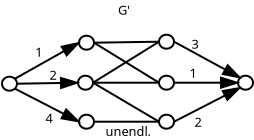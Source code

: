 <?xml version="1.0" encoding="UTF-8"?>
<dia:diagram xmlns:dia="http://www.lysator.liu.se/~alla/dia/">
  <dia:layer name="Hintergrund" visible="true">
    <dia:object type="Standard - Ellipse" version="0" id="O0">
      <dia:attribute name="obj_pos">
        <dia:point val="4.15,4.2"/>
      </dia:attribute>
      <dia:attribute name="obj_bb">
        <dia:rectangle val="4.1,4.15;4.95,4.95"/>
      </dia:attribute>
      <dia:attribute name="elem_corner">
        <dia:point val="4.15,4.2"/>
      </dia:attribute>
      <dia:attribute name="elem_width">
        <dia:real val="0.75"/>
      </dia:attribute>
      <dia:attribute name="elem_height">
        <dia:real val="0.7"/>
      </dia:attribute>
    </dia:object>
    <dia:object type="Standard - Ellipse" version="0" id="O1">
      <dia:attribute name="obj_pos">
        <dia:point val="4.1,6.2"/>
      </dia:attribute>
      <dia:attribute name="obj_bb">
        <dia:rectangle val="4.05,6.15;4.9,6.95"/>
      </dia:attribute>
      <dia:attribute name="elem_corner">
        <dia:point val="4.1,6.2"/>
      </dia:attribute>
      <dia:attribute name="elem_width">
        <dia:real val="0.75"/>
      </dia:attribute>
      <dia:attribute name="elem_height">
        <dia:real val="0.7"/>
      </dia:attribute>
    </dia:object>
    <dia:object type="Standard - Ellipse" version="0" id="O2">
      <dia:attribute name="obj_pos">
        <dia:point val="4.15,8.15"/>
      </dia:attribute>
      <dia:attribute name="obj_bb">
        <dia:rectangle val="4.1,8.1;4.95,8.9"/>
      </dia:attribute>
      <dia:attribute name="elem_corner">
        <dia:point val="4.15,8.15"/>
      </dia:attribute>
      <dia:attribute name="elem_width">
        <dia:real val="0.75"/>
      </dia:attribute>
      <dia:attribute name="elem_height">
        <dia:real val="0.7"/>
      </dia:attribute>
    </dia:object>
    <dia:object type="Standard - Ellipse" version="0" id="O3">
      <dia:attribute name="obj_pos">
        <dia:point val="8.15,4.15"/>
      </dia:attribute>
      <dia:attribute name="obj_bb">
        <dia:rectangle val="8.1,4.1;8.95,4.9"/>
      </dia:attribute>
      <dia:attribute name="elem_corner">
        <dia:point val="8.15,4.15"/>
      </dia:attribute>
      <dia:attribute name="elem_width">
        <dia:real val="0.75"/>
      </dia:attribute>
      <dia:attribute name="elem_height">
        <dia:real val="0.7"/>
      </dia:attribute>
    </dia:object>
    <dia:object type="Standard - Ellipse" version="0" id="O4">
      <dia:attribute name="obj_pos">
        <dia:point val="8.15,6.2"/>
      </dia:attribute>
      <dia:attribute name="obj_bb">
        <dia:rectangle val="8.1,6.15;8.95,6.95"/>
      </dia:attribute>
      <dia:attribute name="elem_corner">
        <dia:point val="8.15,6.2"/>
      </dia:attribute>
      <dia:attribute name="elem_width">
        <dia:real val="0.75"/>
      </dia:attribute>
      <dia:attribute name="elem_height">
        <dia:real val="0.7"/>
      </dia:attribute>
    </dia:object>
    <dia:object type="Standard - Ellipse" version="0" id="O5">
      <dia:attribute name="obj_pos">
        <dia:point val="8.15,8.15"/>
      </dia:attribute>
      <dia:attribute name="obj_bb">
        <dia:rectangle val="8.1,8.1;8.95,8.9"/>
      </dia:attribute>
      <dia:attribute name="elem_corner">
        <dia:point val="8.15,8.15"/>
      </dia:attribute>
      <dia:attribute name="elem_width">
        <dia:real val="0.75"/>
      </dia:attribute>
      <dia:attribute name="elem_height">
        <dia:real val="0.7"/>
      </dia:attribute>
    </dia:object>
    <dia:object type="Standard - Line" version="0" id="O6">
      <dia:attribute name="obj_pos">
        <dia:point val="4.9,4.55"/>
      </dia:attribute>
      <dia:attribute name="obj_bb">
        <dia:rectangle val="4.849,4.449;8.201,4.601"/>
      </dia:attribute>
      <dia:attribute name="conn_endpoints">
        <dia:point val="4.9,4.55"/>
        <dia:point val="8.15,4.5"/>
      </dia:attribute>
      <dia:attribute name="numcp">
        <dia:int val="1"/>
      </dia:attribute>
      <dia:connections>
        <dia:connection handle="0" to="O0" connection="4"/>
        <dia:connection handle="1" to="O3" connection="3"/>
      </dia:connections>
    </dia:object>
    <dia:object type="Standard - Line" version="0" id="O7">
      <dia:attribute name="obj_pos">
        <dia:point val="4.85,6.55"/>
      </dia:attribute>
      <dia:attribute name="obj_bb">
        <dia:rectangle val="4.8,6.5;8.2,6.6"/>
      </dia:attribute>
      <dia:attribute name="conn_endpoints">
        <dia:point val="4.85,6.55"/>
        <dia:point val="8.15,6.55"/>
      </dia:attribute>
      <dia:attribute name="numcp">
        <dia:int val="1"/>
      </dia:attribute>
      <dia:connections>
        <dia:connection handle="0" to="O1" connection="4"/>
        <dia:connection handle="1" to="O4" connection="3"/>
      </dia:connections>
    </dia:object>
    <dia:object type="Standard - Line" version="0" id="O8">
      <dia:attribute name="obj_pos">
        <dia:point val="4.9,8.5"/>
      </dia:attribute>
      <dia:attribute name="obj_bb">
        <dia:rectangle val="4.85,8.45;8.2,8.55"/>
      </dia:attribute>
      <dia:attribute name="conn_endpoints">
        <dia:point val="4.9,8.5"/>
        <dia:point val="8.15,8.5"/>
      </dia:attribute>
      <dia:attribute name="numcp">
        <dia:int val="1"/>
      </dia:attribute>
      <dia:connections>
        <dia:connection handle="0" to="O2" connection="4"/>
        <dia:connection handle="1" to="O5" connection="3"/>
      </dia:connections>
    </dia:object>
    <dia:object type="Standard - Line" version="0" id="O9">
      <dia:attribute name="obj_pos">
        <dia:point val="4.85,6.55"/>
      </dia:attribute>
      <dia:attribute name="obj_bb">
        <dia:rectangle val="4.782,6.482;8.218,8.568"/>
      </dia:attribute>
      <dia:attribute name="conn_endpoints">
        <dia:point val="4.85,6.55"/>
        <dia:point val="8.15,8.5"/>
      </dia:attribute>
      <dia:attribute name="numcp">
        <dia:int val="1"/>
      </dia:attribute>
      <dia:connections>
        <dia:connection handle="0" to="O1" connection="4"/>
        <dia:connection handle="1" to="O5" connection="3"/>
      </dia:connections>
    </dia:object>
    <dia:object type="Standard - Line" version="0" id="O10">
      <dia:attribute name="obj_pos">
        <dia:point val="4.85,6.55"/>
      </dia:attribute>
      <dia:attribute name="obj_bb">
        <dia:rectangle val="4.781,4.431;8.219,6.619"/>
      </dia:attribute>
      <dia:attribute name="conn_endpoints">
        <dia:point val="4.85,6.55"/>
        <dia:point val="8.15,4.5"/>
      </dia:attribute>
      <dia:attribute name="numcp">
        <dia:int val="1"/>
      </dia:attribute>
      <dia:connections>
        <dia:connection handle="0" to="O1" connection="4"/>
        <dia:connection handle="1" to="O3" connection="3"/>
      </dia:connections>
    </dia:object>
    <dia:object type="Standard - Line" version="0" id="O11">
      <dia:attribute name="obj_pos">
        <dia:point val="4.9,4.55"/>
      </dia:attribute>
      <dia:attribute name="obj_bb">
        <dia:rectangle val="4.831,4.481;8.219,6.619"/>
      </dia:attribute>
      <dia:attribute name="conn_endpoints">
        <dia:point val="4.9,4.55"/>
        <dia:point val="8.15,6.55"/>
      </dia:attribute>
      <dia:attribute name="numcp">
        <dia:int val="1"/>
      </dia:attribute>
      <dia:connections>
        <dia:connection handle="0" to="O0" connection="4"/>
        <dia:connection handle="1" to="O4" connection="3"/>
      </dia:connections>
    </dia:object>
    <dia:object type="Standard - Text" version="0" id="O12">
      <dia:attribute name="obj_pos">
        <dia:point val="2.15,5.25"/>
      </dia:attribute>
      <dia:attribute name="obj_bb">
        <dia:rectangle val="1.994,4.587;2.256,5.537"/>
      </dia:attribute>
      <dia:attribute name="text">
        <dia:composite type="text">
          <dia:attribute name="string">
            <dia:string>#1#</dia:string>
          </dia:attribute>
          <dia:attribute name="font">
            <dia:font name="Helvetica"/>
          </dia:attribute>
          <dia:attribute name="height">
            <dia:real val="0.8"/>
          </dia:attribute>
          <dia:attribute name="pos">
            <dia:point val="2.15,5.25"/>
          </dia:attribute>
          <dia:attribute name="color">
            <dia:color val="#000000"/>
          </dia:attribute>
          <dia:attribute name="alignment">
            <dia:enum val="1"/>
          </dia:attribute>
        </dia:composite>
      </dia:attribute>
    </dia:object>
    <dia:object type="Standard - Text" version="0" id="O13">
      <dia:attribute name="obj_pos">
        <dia:point val="2.85,6.4"/>
      </dia:attribute>
      <dia:attribute name="obj_bb">
        <dia:rectangle val="2.606,5.737;3.044,6.687"/>
      </dia:attribute>
      <dia:attribute name="text">
        <dia:composite type="text">
          <dia:attribute name="string">
            <dia:string>#2#</dia:string>
          </dia:attribute>
          <dia:attribute name="font">
            <dia:font name="Helvetica"/>
          </dia:attribute>
          <dia:attribute name="height">
            <dia:real val="0.8"/>
          </dia:attribute>
          <dia:attribute name="pos">
            <dia:point val="2.85,6.4"/>
          </dia:attribute>
          <dia:attribute name="color">
            <dia:color val="#000000"/>
          </dia:attribute>
          <dia:attribute name="alignment">
            <dia:enum val="1"/>
          </dia:attribute>
        </dia:composite>
      </dia:attribute>
    </dia:object>
    <dia:object type="Standard - Text" version="0" id="O14">
      <dia:attribute name="obj_pos">
        <dia:point val="2.65,8.55"/>
      </dia:attribute>
      <dia:attribute name="obj_bb">
        <dia:rectangle val="2.406,7.887;2.844,8.837"/>
      </dia:attribute>
      <dia:attribute name="text">
        <dia:composite type="text">
          <dia:attribute name="string">
            <dia:string>#4#</dia:string>
          </dia:attribute>
          <dia:attribute name="font">
            <dia:font name="Helvetica"/>
          </dia:attribute>
          <dia:attribute name="height">
            <dia:real val="0.8"/>
          </dia:attribute>
          <dia:attribute name="pos">
            <dia:point val="2.65,8.55"/>
          </dia:attribute>
          <dia:attribute name="color">
            <dia:color val="#000000"/>
          </dia:attribute>
          <dia:attribute name="alignment">
            <dia:enum val="1"/>
          </dia:attribute>
        </dia:composite>
      </dia:attribute>
    </dia:object>
    <dia:object type="Standard - Text" version="0" id="O15">
      <dia:attribute name="obj_pos">
        <dia:point val="9.95,4.85"/>
      </dia:attribute>
      <dia:attribute name="obj_bb">
        <dia:rectangle val="9.706,4.187;10.144,5.137"/>
      </dia:attribute>
      <dia:attribute name="text">
        <dia:composite type="text">
          <dia:attribute name="string">
            <dia:string>#3#</dia:string>
          </dia:attribute>
          <dia:attribute name="font">
            <dia:font name="Helvetica"/>
          </dia:attribute>
          <dia:attribute name="height">
            <dia:real val="0.8"/>
          </dia:attribute>
          <dia:attribute name="pos">
            <dia:point val="9.95,4.85"/>
          </dia:attribute>
          <dia:attribute name="color">
            <dia:color val="#000000"/>
          </dia:attribute>
          <dia:attribute name="alignment">
            <dia:enum val="1"/>
          </dia:attribute>
        </dia:composite>
      </dia:attribute>
    </dia:object>
    <dia:object type="Standard - Text" version="0" id="O16">
      <dia:attribute name="obj_pos">
        <dia:point val="9.85,6.3"/>
      </dia:attribute>
      <dia:attribute name="obj_bb">
        <dia:rectangle val="9.694,5.637;9.956,6.587"/>
      </dia:attribute>
      <dia:attribute name="text">
        <dia:composite type="text">
          <dia:attribute name="string">
            <dia:string>#1#</dia:string>
          </dia:attribute>
          <dia:attribute name="font">
            <dia:font name="Helvetica"/>
          </dia:attribute>
          <dia:attribute name="height">
            <dia:real val="0.8"/>
          </dia:attribute>
          <dia:attribute name="pos">
            <dia:point val="9.85,6.3"/>
          </dia:attribute>
          <dia:attribute name="color">
            <dia:color val="#000000"/>
          </dia:attribute>
          <dia:attribute name="alignment">
            <dia:enum val="1"/>
          </dia:attribute>
        </dia:composite>
      </dia:attribute>
    </dia:object>
    <dia:object type="Standard - Text" version="0" id="O17">
      <dia:attribute name="obj_pos">
        <dia:point val="10.1,8.75"/>
      </dia:attribute>
      <dia:attribute name="obj_bb">
        <dia:rectangle val="9.906,8.087;10.344,9.037"/>
      </dia:attribute>
      <dia:attribute name="text">
        <dia:composite type="text">
          <dia:attribute name="string">
            <dia:string>#2#</dia:string>
          </dia:attribute>
          <dia:attribute name="font">
            <dia:font name="Helvetica"/>
          </dia:attribute>
          <dia:attribute name="height">
            <dia:real val="0.8"/>
          </dia:attribute>
          <dia:attribute name="pos">
            <dia:point val="10.1,8.75"/>
          </dia:attribute>
          <dia:attribute name="color">
            <dia:color val="#000000"/>
          </dia:attribute>
          <dia:attribute name="alignment">
            <dia:enum val="1"/>
          </dia:attribute>
        </dia:composite>
      </dia:attribute>
    </dia:object>
    <dia:object type="Standard - Text" version="0" id="O18">
      <dia:attribute name="obj_pos">
        <dia:point val="6.4,3.15"/>
      </dia:attribute>
      <dia:attribute name="obj_bb">
        <dia:rectangle val="6.013,2.487;6.837,3.437"/>
      </dia:attribute>
      <dia:attribute name="text">
        <dia:composite type="text">
          <dia:attribute name="string">
            <dia:string>#G'#</dia:string>
          </dia:attribute>
          <dia:attribute name="font">
            <dia:font name="Helvetica"/>
          </dia:attribute>
          <dia:attribute name="height">
            <dia:real val="0.8"/>
          </dia:attribute>
          <dia:attribute name="pos">
            <dia:point val="6.4,3.15"/>
          </dia:attribute>
          <dia:attribute name="color">
            <dia:color val="#000000"/>
          </dia:attribute>
          <dia:attribute name="alignment">
            <dia:enum val="1"/>
          </dia:attribute>
        </dia:composite>
      </dia:attribute>
    </dia:object>
    <dia:object type="Standard - Text" version="0" id="O19">
      <dia:attribute name="obj_pos">
        <dia:point val="10.1,9.95"/>
      </dia:attribute>
      <dia:attribute name="obj_bb">
        <dia:rectangle val="10.05,9.287;10.1,10.237"/>
      </dia:attribute>
      <dia:attribute name="text">
        <dia:composite type="text">
          <dia:attribute name="string">
            <dia:string>##</dia:string>
          </dia:attribute>
          <dia:attribute name="font">
            <dia:font name="Helvetica"/>
          </dia:attribute>
          <dia:attribute name="height">
            <dia:real val="0.8"/>
          </dia:attribute>
          <dia:attribute name="pos">
            <dia:point val="10.1,9.95"/>
          </dia:attribute>
          <dia:attribute name="color">
            <dia:color val="#000000"/>
          </dia:attribute>
          <dia:attribute name="alignment">
            <dia:enum val="1"/>
          </dia:attribute>
        </dia:composite>
      </dia:attribute>
    </dia:object>
    <dia:object type="Standard - Text" version="0" id="O20">
      <dia:attribute name="obj_pos">
        <dia:point val="6.594,9.213"/>
      </dia:attribute>
      <dia:attribute name="obj_bb">
        <dia:rectangle val="5.238,8.55;7.999,9.5"/>
      </dia:attribute>
      <dia:attribute name="text">
        <dia:composite type="text">
          <dia:attribute name="string">
            <dia:string>#unendl.#</dia:string>
          </dia:attribute>
          <dia:attribute name="font">
            <dia:font name="Helvetica"/>
          </dia:attribute>
          <dia:attribute name="height">
            <dia:real val="0.8"/>
          </dia:attribute>
          <dia:attribute name="pos">
            <dia:point val="6.594,9.213"/>
          </dia:attribute>
          <dia:attribute name="color">
            <dia:color val="#000000"/>
          </dia:attribute>
          <dia:attribute name="alignment">
            <dia:enum val="1"/>
          </dia:attribute>
        </dia:composite>
      </dia:attribute>
    </dia:object>
    <dia:object type="Standard - Ellipse" version="0" id="O21">
      <dia:attribute name="obj_pos">
        <dia:point val="0.3,6.25"/>
      </dia:attribute>
      <dia:attribute name="obj_bb">
        <dia:rectangle val="0.25,6.2;1.1,7"/>
      </dia:attribute>
      <dia:attribute name="elem_corner">
        <dia:point val="0.3,6.25"/>
      </dia:attribute>
      <dia:attribute name="elem_width">
        <dia:real val="0.75"/>
      </dia:attribute>
      <dia:attribute name="elem_height">
        <dia:real val="0.7"/>
      </dia:attribute>
    </dia:object>
    <dia:object type="Standard - Ellipse" version="0" id="O22">
      <dia:attribute name="obj_pos">
        <dia:point val="12.1,6.2"/>
      </dia:attribute>
      <dia:attribute name="obj_bb">
        <dia:rectangle val="12.05,6.15;12.9,6.95"/>
      </dia:attribute>
      <dia:attribute name="elem_corner">
        <dia:point val="12.1,6.2"/>
      </dia:attribute>
      <dia:attribute name="elem_width">
        <dia:real val="0.75"/>
      </dia:attribute>
      <dia:attribute name="elem_height">
        <dia:real val="0.7"/>
      </dia:attribute>
    </dia:object>
    <dia:object type="UML - Message" version="0" id="O23">
      <dia:attribute name="obj_pos">
        <dia:point val="0.94,6.353"/>
      </dia:attribute>
      <dia:attribute name="obj_bb">
        <dia:rectangle val="0.872,4.177;4.389,6.421"/>
      </dia:attribute>
      <dia:attribute name="conn_endpoints">
        <dia:point val="0.94,6.353"/>
        <dia:point val="4.15,4.55"/>
      </dia:attribute>
      <dia:attribute name="text">
        <dia:string>##</dia:string>
      </dia:attribute>
      <dia:attribute name="type">
        <dia:enum val="0"/>
      </dia:attribute>
      <dia:attribute name="text_pos">
        <dia:point val="2.545,5.451"/>
      </dia:attribute>
      <dia:connections>
        <dia:connection handle="0" to="O21" connection="2"/>
        <dia:connection handle="1" to="O0" connection="3"/>
      </dia:connections>
    </dia:object>
    <dia:object type="UML - Message" version="0" id="O24">
      <dia:attribute name="obj_pos">
        <dia:point val="1.05,6.6"/>
      </dia:attribute>
      <dia:attribute name="obj_bb">
        <dia:rectangle val="0.999,5.962;4.157,6.951"/>
      </dia:attribute>
      <dia:attribute name="conn_endpoints">
        <dia:point val="1.05,6.6"/>
        <dia:point val="4.1,6.55"/>
      </dia:attribute>
      <dia:attribute name="text">
        <dia:string>##</dia:string>
      </dia:attribute>
      <dia:attribute name="type">
        <dia:enum val="0"/>
      </dia:attribute>
      <dia:attribute name="text_pos">
        <dia:point val="2.575,6.575"/>
      </dia:attribute>
      <dia:connections>
        <dia:connection handle="0" to="O21" connection="4"/>
        <dia:connection handle="1" to="O1" connection="3"/>
      </dia:connections>
    </dia:object>
    <dia:object type="UML - Message" version="0" id="O25">
      <dia:attribute name="obj_pos">
        <dia:point val="0.94,6.847"/>
      </dia:attribute>
      <dia:attribute name="obj_bb">
        <dia:rectangle val="0.873,6.78;4.378,8.879"/>
      </dia:attribute>
      <dia:attribute name="conn_endpoints">
        <dia:point val="0.94,6.847"/>
        <dia:point val="4.15,8.5"/>
      </dia:attribute>
      <dia:attribute name="text">
        <dia:string>##</dia:string>
      </dia:attribute>
      <dia:attribute name="type">
        <dia:enum val="0"/>
      </dia:attribute>
      <dia:attribute name="text_pos">
        <dia:point val="2.545,7.674"/>
      </dia:attribute>
      <dia:connections>
        <dia:connection handle="0" to="O21" connection="7"/>
        <dia:connection handle="1" to="O2" connection="3"/>
      </dia:connections>
    </dia:object>
    <dia:object type="UML - Message" version="0" id="O26">
      <dia:attribute name="obj_pos">
        <dia:point val="8.9,4.5"/>
      </dia:attribute>
      <dia:attribute name="obj_bb">
        <dia:rectangle val="8.832,4.432;12.445,6.678"/>
      </dia:attribute>
      <dia:attribute name="conn_endpoints">
        <dia:point val="8.9,4.5"/>
        <dia:point val="12.21,6.303"/>
      </dia:attribute>
      <dia:attribute name="text">
        <dia:string>##</dia:string>
      </dia:attribute>
      <dia:attribute name="type">
        <dia:enum val="0"/>
      </dia:attribute>
      <dia:attribute name="text_pos">
        <dia:point val="10.555,5.401"/>
      </dia:attribute>
      <dia:connections>
        <dia:connection handle="0" to="O3" connection="4"/>
        <dia:connection handle="1" to="O22" connection="0"/>
      </dia:connections>
    </dia:object>
    <dia:object type="UML - Message" version="0" id="O27">
      <dia:attribute name="obj_pos">
        <dia:point val="8.9,6.55"/>
      </dia:attribute>
      <dia:attribute name="obj_bb">
        <dia:rectangle val="8.85,5.937;12.15,6.95"/>
      </dia:attribute>
      <dia:attribute name="conn_endpoints">
        <dia:point val="8.9,6.55"/>
        <dia:point val="12.1,6.55"/>
      </dia:attribute>
      <dia:attribute name="text">
        <dia:string>##</dia:string>
      </dia:attribute>
      <dia:attribute name="type">
        <dia:enum val="0"/>
      </dia:attribute>
      <dia:attribute name="text_pos">
        <dia:point val="10.5,6.55"/>
      </dia:attribute>
      <dia:connections>
        <dia:connection handle="0" to="O4" connection="4"/>
        <dia:connection handle="1" to="O22" connection="3"/>
      </dia:connections>
    </dia:object>
    <dia:object type="UML - Message" version="0" id="O28">
      <dia:attribute name="obj_pos">
        <dia:point val="8.9,8.5"/>
      </dia:attribute>
      <dia:attribute name="obj_bb">
        <dia:rectangle val="8.833,6.419;12.437,8.567"/>
      </dia:attribute>
      <dia:attribute name="conn_endpoints">
        <dia:point val="8.9,8.5"/>
        <dia:point val="12.21,6.797"/>
      </dia:attribute>
      <dia:attribute name="text">
        <dia:string>##</dia:string>
      </dia:attribute>
      <dia:attribute name="type">
        <dia:enum val="0"/>
      </dia:attribute>
      <dia:attribute name="text_pos">
        <dia:point val="10.555,7.649"/>
      </dia:attribute>
      <dia:connections>
        <dia:connection handle="0" to="O5" connection="4"/>
        <dia:connection handle="1" to="O22" connection="5"/>
      </dia:connections>
    </dia:object>
  </dia:layer>
</dia:diagram>
